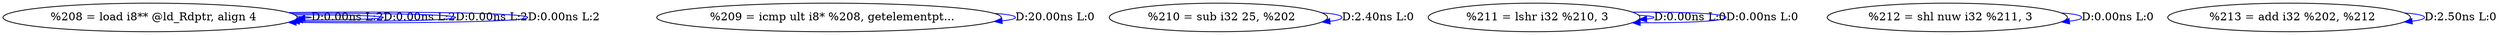 digraph {
Node0x3074a90[label="  %208 = load i8** @ld_Rdptr, align 4"];
Node0x3074a90 -> Node0x3074a90[label="D:0.00ns L:2",color=blue];
Node0x3074a90 -> Node0x3074a90[label="D:0.00ns L:2",color=blue];
Node0x3074a90 -> Node0x3074a90[label="D:0.00ns L:2",color=blue];
Node0x3074a90 -> Node0x3074a90[label="D:0.00ns L:2",color=blue];
Node0x3074b70[label="  %209 = icmp ult i8* %208, getelementpt..."];
Node0x3074b70 -> Node0x3074b70[label="D:20.00ns L:0",color=blue];
Node0x3074c90[label="  %210 = sub i32 25, %202"];
Node0x3074c90 -> Node0x3074c90[label="D:2.40ns L:0",color=blue];
Node0x3074db0[label="  %211 = lshr i32 %210, 3"];
Node0x3074db0 -> Node0x3074db0[label="D:0.00ns L:0",color=blue];
Node0x3074db0 -> Node0x3074db0[label="D:0.00ns L:0",color=blue];
Node0x3074e90[label="  %212 = shl nuw i32 %211, 3"];
Node0x3074e90 -> Node0x3074e90[label="D:0.00ns L:0",color=blue];
Node0x3074f70[label="  %213 = add i32 %202, %212"];
Node0x3074f70 -> Node0x3074f70[label="D:2.50ns L:0",color=blue];
}
